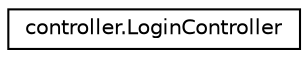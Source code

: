 digraph "Graphical Class Hierarchy"
{
  edge [fontname="Helvetica",fontsize="10",labelfontname="Helvetica",labelfontsize="10"];
  node [fontname="Helvetica",fontsize="10",shape=record];
  rankdir="LR";
  Node0 [label="controller.LoginController",height=0.2,width=0.4,color="black", fillcolor="white", style="filled",URL="$classcontroller_1_1_login_controller.html"];
}
